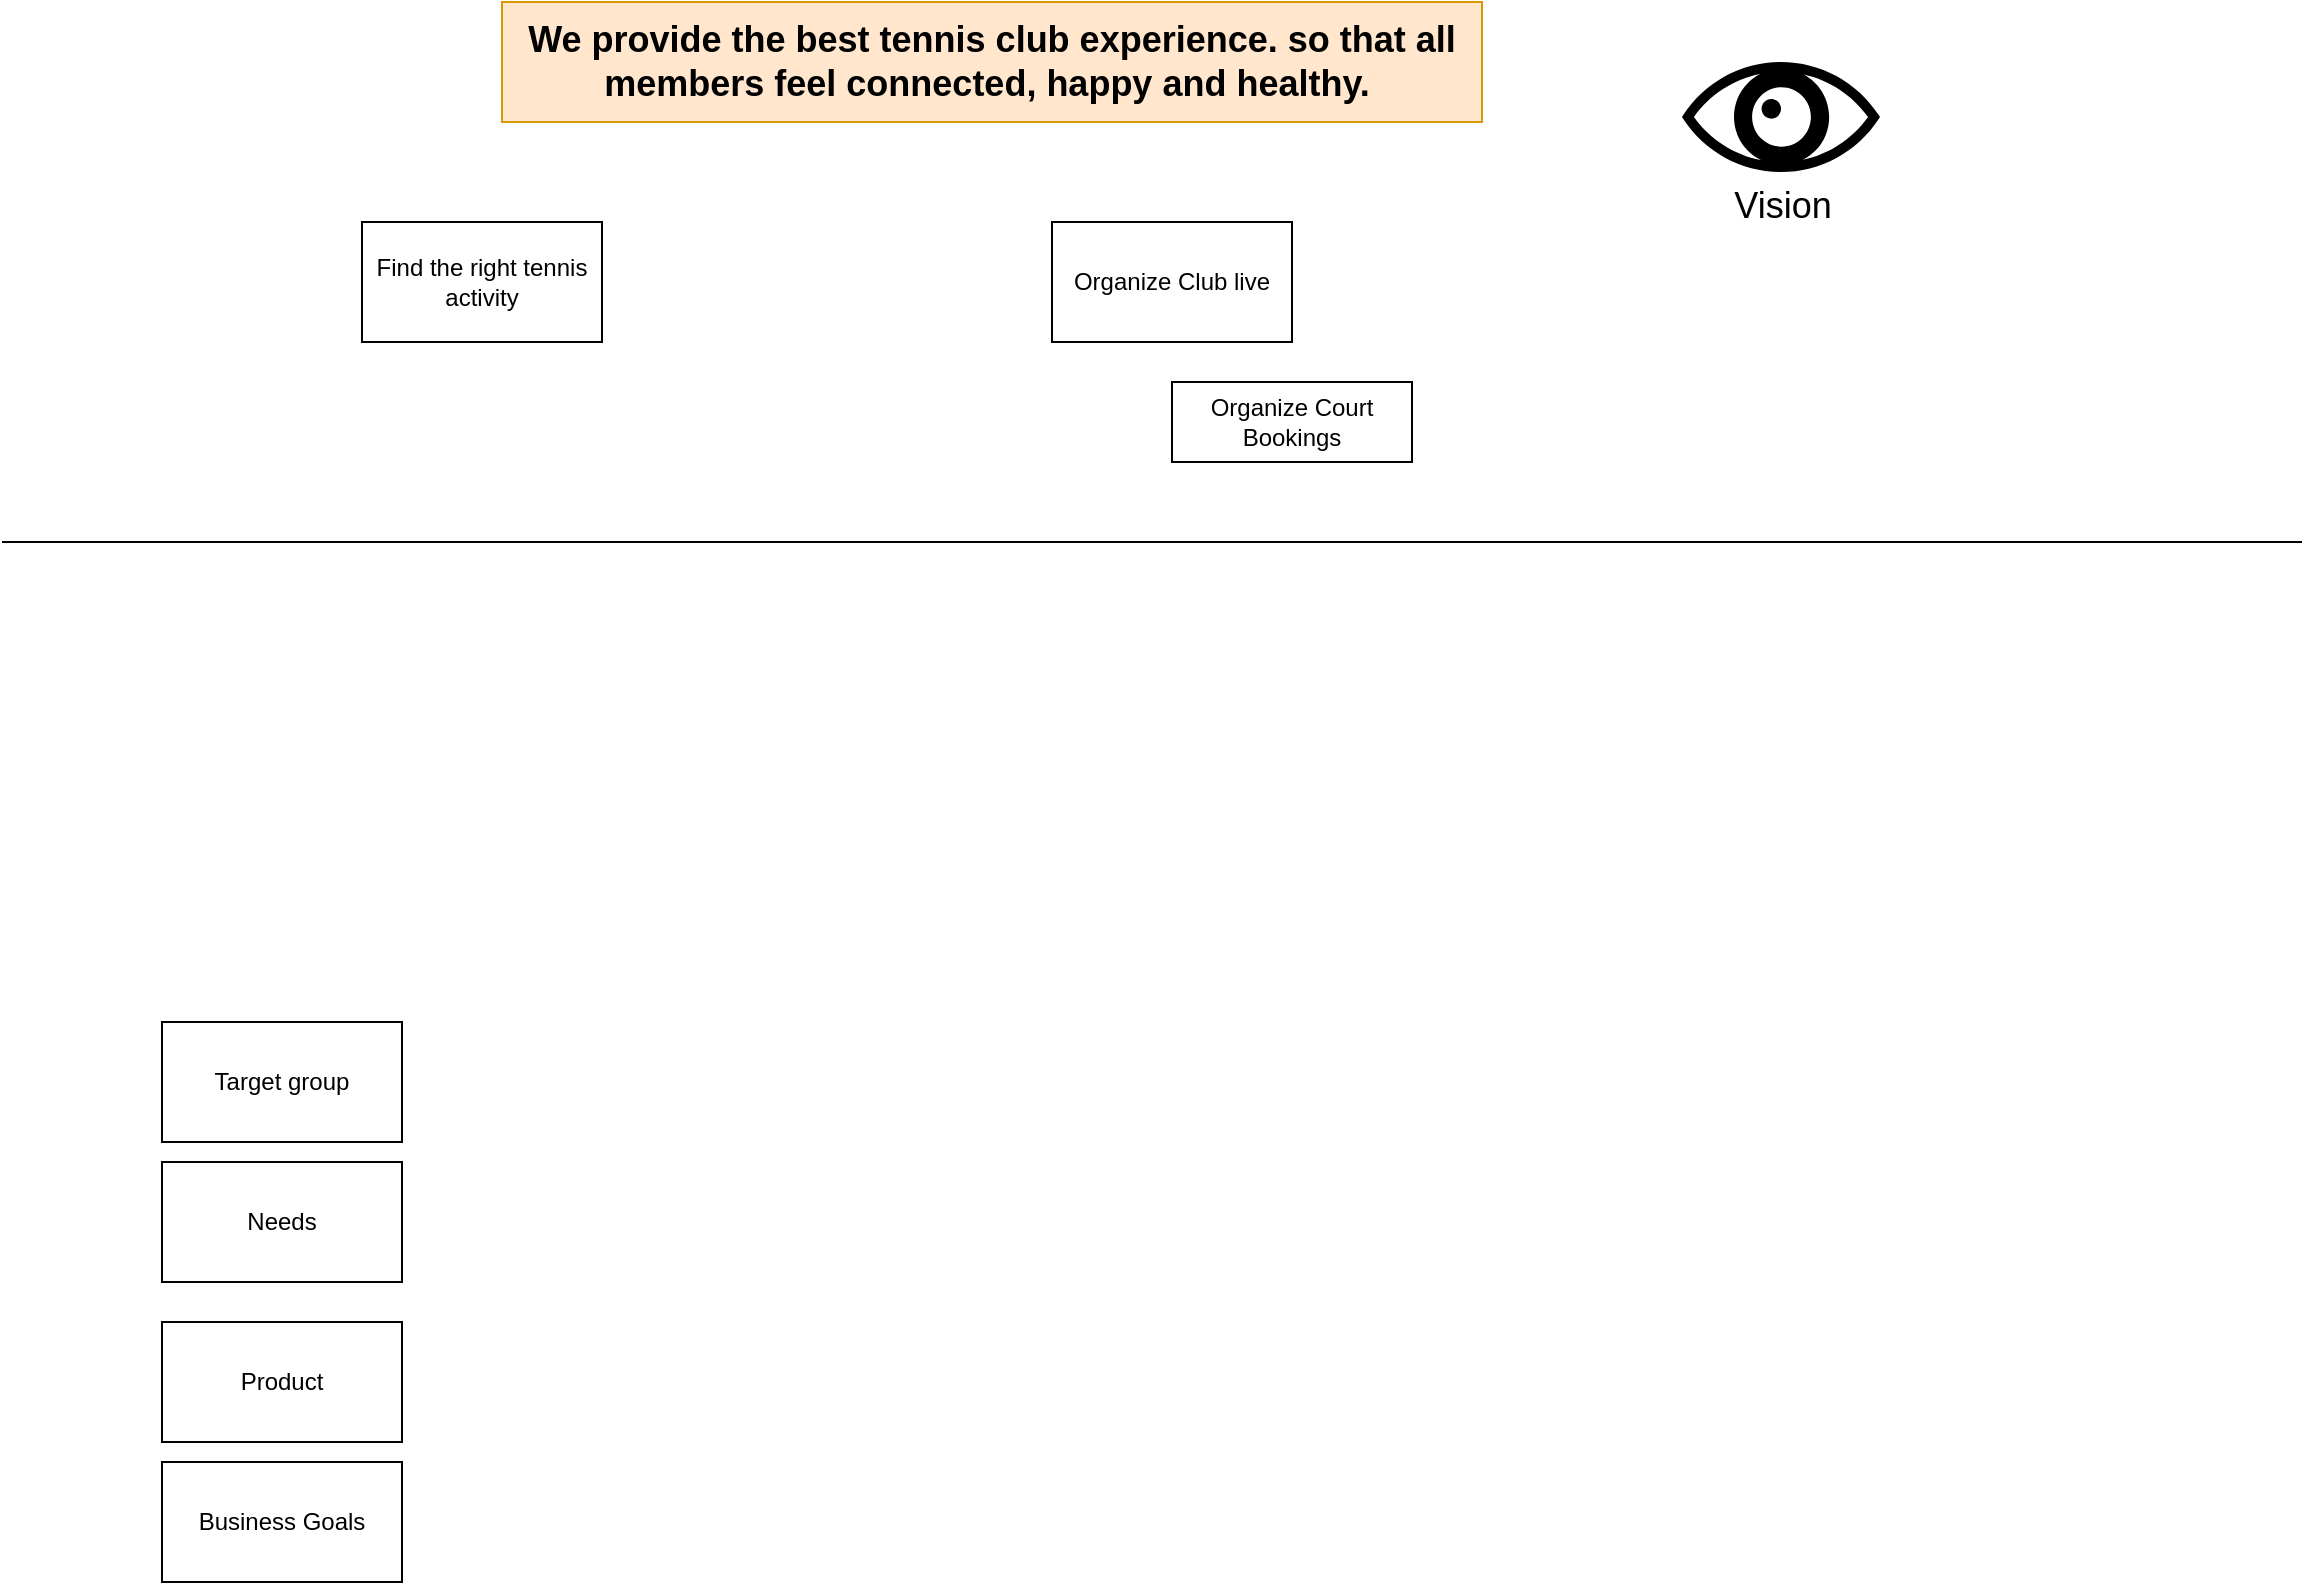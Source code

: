 <mxfile version="12.9.9" type="device"><diagram id="AobKWt6hWkQSWkpIWHPC" name="Page-1"><mxGraphModel dx="2062" dy="1182" grid="1" gridSize="10" guides="1" tooltips="1" connect="1" arrows="1" fold="1" page="1" pageScale="1" pageWidth="1169" pageHeight="827" math="0" shadow="0"><root><mxCell id="0"/><mxCell id="1" parent="0"/><mxCell id="JsE38-KbCTGGkDUlPo1p-1" value="Find the right tennis activity" style="rounded=0;whiteSpace=wrap;html=1;" vertex="1" parent="1"><mxGeometry x="180" y="130" width="120" height="60" as="geometry"/></mxCell><mxCell id="JsE38-KbCTGGkDUlPo1p-2" value="Organize Club live" style="rounded=0;whiteSpace=wrap;html=1;" vertex="1" parent="1"><mxGeometry x="525" y="130" width="120" height="60" as="geometry"/></mxCell><mxCell id="JsE38-KbCTGGkDUlPo1p-3" value="Organize Court Bookings" style="rounded=0;whiteSpace=wrap;html=1;" vertex="1" parent="1"><mxGeometry x="585" y="210" width="120" height="40" as="geometry"/></mxCell><mxCell id="JsE38-KbCTGGkDUlPo1p-4" value="&lt;font style=&quot;font-size: 18px&quot;&gt;&lt;b&gt;We provide the best tennis club experience. so that all members feel connected, happy and healthy.&amp;nbsp;&lt;/b&gt;&lt;/font&gt;" style="text;html=1;strokeColor=#d79b00;fillColor=#ffe6cc;align=center;verticalAlign=middle;whiteSpace=wrap;rounded=0;fontColor=#000000;" vertex="1" parent="1"><mxGeometry x="250" y="20" width="490" height="60" as="geometry"/></mxCell><mxCell id="JsE38-KbCTGGkDUlPo1p-5" value="Target group" style="rounded=0;whiteSpace=wrap;html=1;fontColor=#000000;" vertex="1" parent="1"><mxGeometry x="80" y="530" width="120" height="60" as="geometry"/></mxCell><mxCell id="JsE38-KbCTGGkDUlPo1p-6" value="Needs" style="rounded=0;whiteSpace=wrap;html=1;fontColor=#000000;" vertex="1" parent="1"><mxGeometry x="80" y="600" width="120" height="60" as="geometry"/></mxCell><mxCell id="JsE38-KbCTGGkDUlPo1p-7" value="Product" style="rounded=0;whiteSpace=wrap;html=1;fontColor=#000000;" vertex="1" parent="1"><mxGeometry x="80" y="680" width="120" height="60" as="geometry"/></mxCell><mxCell id="JsE38-KbCTGGkDUlPo1p-8" value="Business Goals" style="rounded=0;whiteSpace=wrap;html=1;fontColor=#000000;" vertex="1" parent="1"><mxGeometry x="80" y="750" width="120" height="60" as="geometry"/></mxCell><mxCell id="JsE38-KbCTGGkDUlPo1p-12" value="&lt;font style=&quot;font-size: 18px&quot;&gt;Vision&lt;/font&gt;" style="shape=mxgraph.signs.healthcare.eye;html=1;fillColor=#000000;strokeColor=none;verticalLabelPosition=bottom;verticalAlign=top;align=center;fontColor=#000000;" vertex="1" parent="1"><mxGeometry x="840" y="50" width="99" height="55" as="geometry"/></mxCell><mxCell id="JsE38-KbCTGGkDUlPo1p-13" value="" style="endArrow=none;html=1;fontColor=#000000;" edge="1" parent="1"><mxGeometry width="50" height="50" relative="1" as="geometry"><mxPoint y="290" as="sourcePoint"/><mxPoint x="1150" y="290" as="targetPoint"/></mxGeometry></mxCell></root></mxGraphModel></diagram></mxfile>